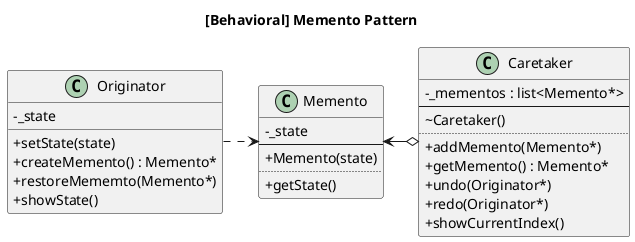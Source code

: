 ﻿@startuml
skinparam classAttributeIconSize 0

title [Behavioral] Memento Pattern

class Originator {
  - _state
  + setState(state)
  + createMemento() : Memento*
  + restoreMememto(Memento*)
  + showState()
  
}
class Memento {
  - _state
  --
  + Memento(state)
  ..
  + getState()
}
class Caretaker {
  - _mementos : list<Memento*>
  --
  ~Caretaker()
  ..
  + addMemento(Memento*)
  + getMemento() : Memento*
  + undo(Originator*)
  + redo(Originator*)
  + showCurrentIndex()
}

Originator .> Memento
Memento <-o Caretaker

hide empty members

@enduml